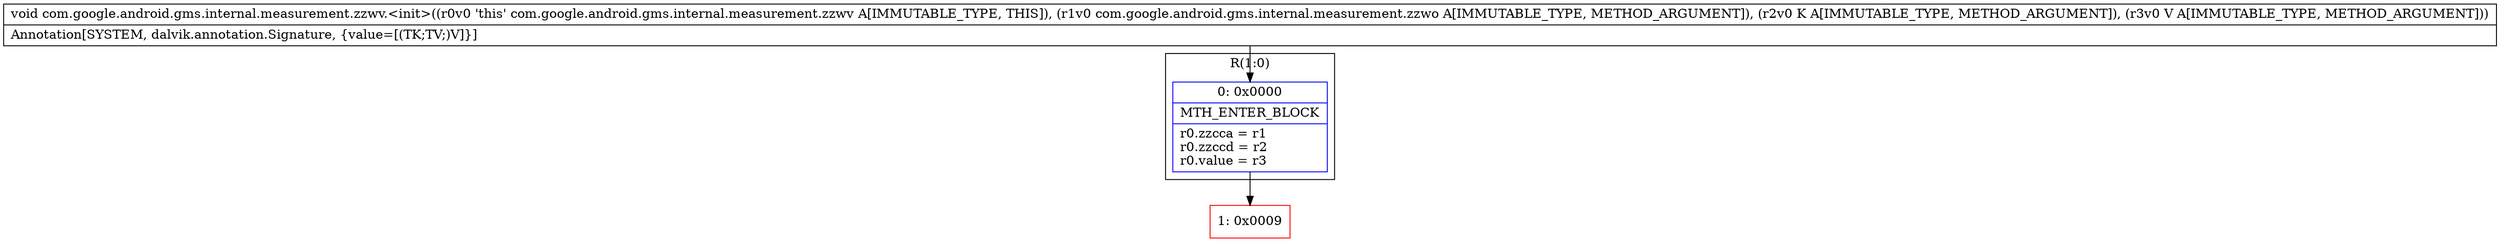 digraph "CFG forcom.google.android.gms.internal.measurement.zzwv.\<init\>(Lcom\/google\/android\/gms\/internal\/measurement\/zzwo;Ljava\/lang\/Comparable;Ljava\/lang\/Object;)V" {
subgraph cluster_Region_2110502375 {
label = "R(1:0)";
node [shape=record,color=blue];
Node_0 [shape=record,label="{0\:\ 0x0000|MTH_ENTER_BLOCK\l|r0.zzcca = r1\lr0.zzccd = r2\lr0.value = r3\l}"];
}
Node_1 [shape=record,color=red,label="{1\:\ 0x0009}"];
MethodNode[shape=record,label="{void com.google.android.gms.internal.measurement.zzwv.\<init\>((r0v0 'this' com.google.android.gms.internal.measurement.zzwv A[IMMUTABLE_TYPE, THIS]), (r1v0 com.google.android.gms.internal.measurement.zzwo A[IMMUTABLE_TYPE, METHOD_ARGUMENT]), (r2v0 K A[IMMUTABLE_TYPE, METHOD_ARGUMENT]), (r3v0 V A[IMMUTABLE_TYPE, METHOD_ARGUMENT]))  | Annotation[SYSTEM, dalvik.annotation.Signature, \{value=[(TK;TV;)V]\}]\l}"];
MethodNode -> Node_0;
Node_0 -> Node_1;
}

